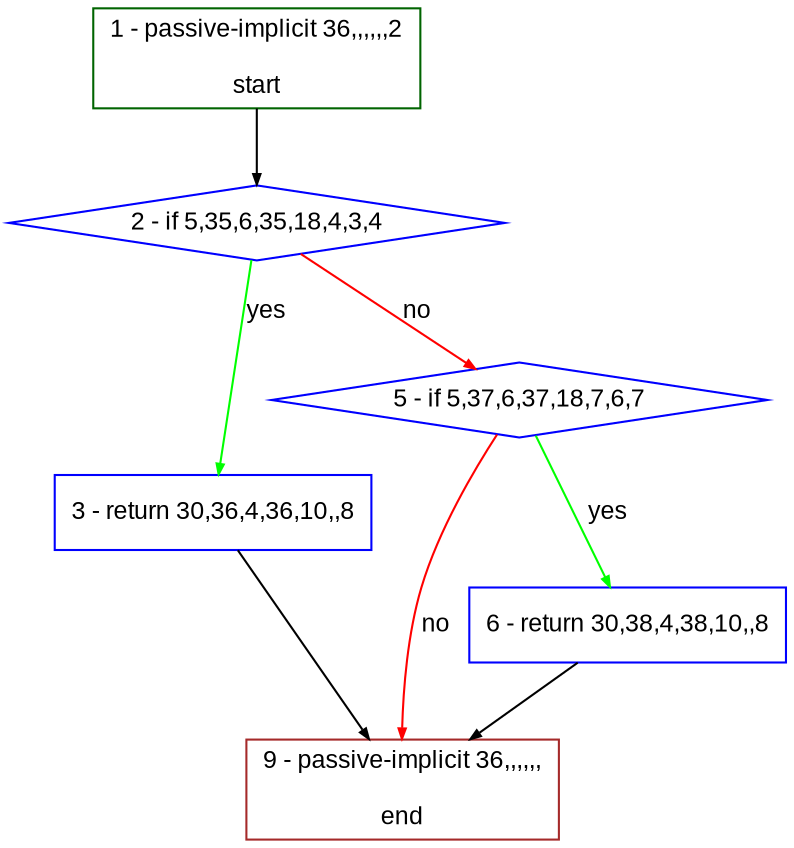 digraph "" {
  graph [bgcolor="white", fillcolor="#FFFFCC", pack="true", packmode="clust", fontname="Arial", label="", fontsize="12", compound="true", style="rounded,filled"];
  node [node_initialized="no", fillcolor="white", fontname="Arial", label="", color="grey", fontsize="12", fixedsize="false", compound="true", shape="rectangle", style="filled"];
  edge [arrowtail="none", lhead="", fontcolor="black", fontname="Arial", label="", color="black", fontsize="12", arrowhead="normal", arrowsize="0.5", compound="true", ltail="", dir="forward"];
  __N1 [fillcolor="#ffffff", label="2 - if 5,35,6,35,18,4,3,4", color="#0000ff", shape="diamond", style="filled"];
  __N2 [fillcolor="#ffffff", label="1 - passive-implicit 36,,,,,,2\n\nstart", color="#006400", shape="box", style="filled"];
  __N3 [fillcolor="#ffffff", label="3 - return 30,36,4,36,10,,8", color="#0000ff", shape="box", style="filled"];
  __N4 [fillcolor="#ffffff", label="5 - if 5,37,6,37,18,7,6,7", color="#0000ff", shape="diamond", style="filled"];
  __N5 [fillcolor="#ffffff", label="9 - passive-implicit 36,,,,,,\n\nend", color="#a52a2a", shape="box", style="filled"];
  __N6 [fillcolor="#ffffff", label="6 - return 30,38,4,38,10,,8", color="#0000ff", shape="box", style="filled"];
  __N2 -> __N1 [arrowtail="none", color="#000000", label="", arrowhead="normal", dir="forward"];
  __N1 -> __N3 [arrowtail="none", color="#00ff00", label="yes", arrowhead="normal", dir="forward"];
  __N1 -> __N4 [arrowtail="none", color="#ff0000", label="no", arrowhead="normal", dir="forward"];
  __N3 -> __N5 [arrowtail="none", color="#000000", label="", arrowhead="normal", dir="forward"];
  __N4 -> __N6 [arrowtail="none", color="#00ff00", label="yes", arrowhead="normal", dir="forward"];
  __N4 -> __N5 [arrowtail="none", color="#ff0000", label="no", arrowhead="normal", dir="forward"];
  __N6 -> __N5 [arrowtail="none", color="#000000", label="", arrowhead="normal", dir="forward"];
}
